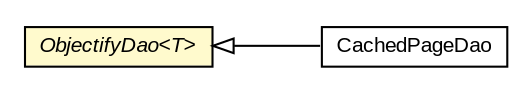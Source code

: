 #!/usr/local/bin/dot
#
# Class diagram 
# Generated by UMLGraph version R5_6-24-gf6e263 (http://www.umlgraph.org/)
#

digraph G {
	edge [fontname="arial",fontsize=10,labelfontname="arial",labelfontsize=10];
	node [fontname="arial",fontsize=10,shape=plaintext];
	nodesep=0.25;
	ranksep=0.5;
	rankdir=LR;
	// com.gwtplatform.crawlerservice.server.service.ObjectifyDao<T>
	c371305 [label=<<table title="com.gwtplatform.crawlerservice.server.service.ObjectifyDao" border="0" cellborder="1" cellspacing="0" cellpadding="2" port="p" bgcolor="lemonChiffon" href="./ObjectifyDao.html">
		<tr><td><table border="0" cellspacing="0" cellpadding="1">
<tr><td align="center" balign="center"><font face="arial italic"> ObjectifyDao&lt;T&gt; </font></td></tr>
		</table></td></tr>
		</table>>, URL="./ObjectifyDao.html", fontname="arial", fontcolor="black", fontsize=10.0];
	// com.gwtplatform.crawlerservice.server.service.CachedPageDao
	c371306 [label=<<table title="com.gwtplatform.crawlerservice.server.service.CachedPageDao" border="0" cellborder="1" cellspacing="0" cellpadding="2" port="p" href="./CachedPageDao.html">
		<tr><td><table border="0" cellspacing="0" cellpadding="1">
<tr><td align="center" balign="center"> CachedPageDao </td></tr>
		</table></td></tr>
		</table>>, URL="./CachedPageDao.html", fontname="arial", fontcolor="black", fontsize=10.0];
	//com.gwtplatform.crawlerservice.server.service.CachedPageDao extends com.gwtplatform.crawlerservice.server.service.ObjectifyDao<com.gwtplatform.crawlerservice.server.domain.CachedPage>
	c371305:p -> c371306:p [dir=back,arrowtail=empty];
}

